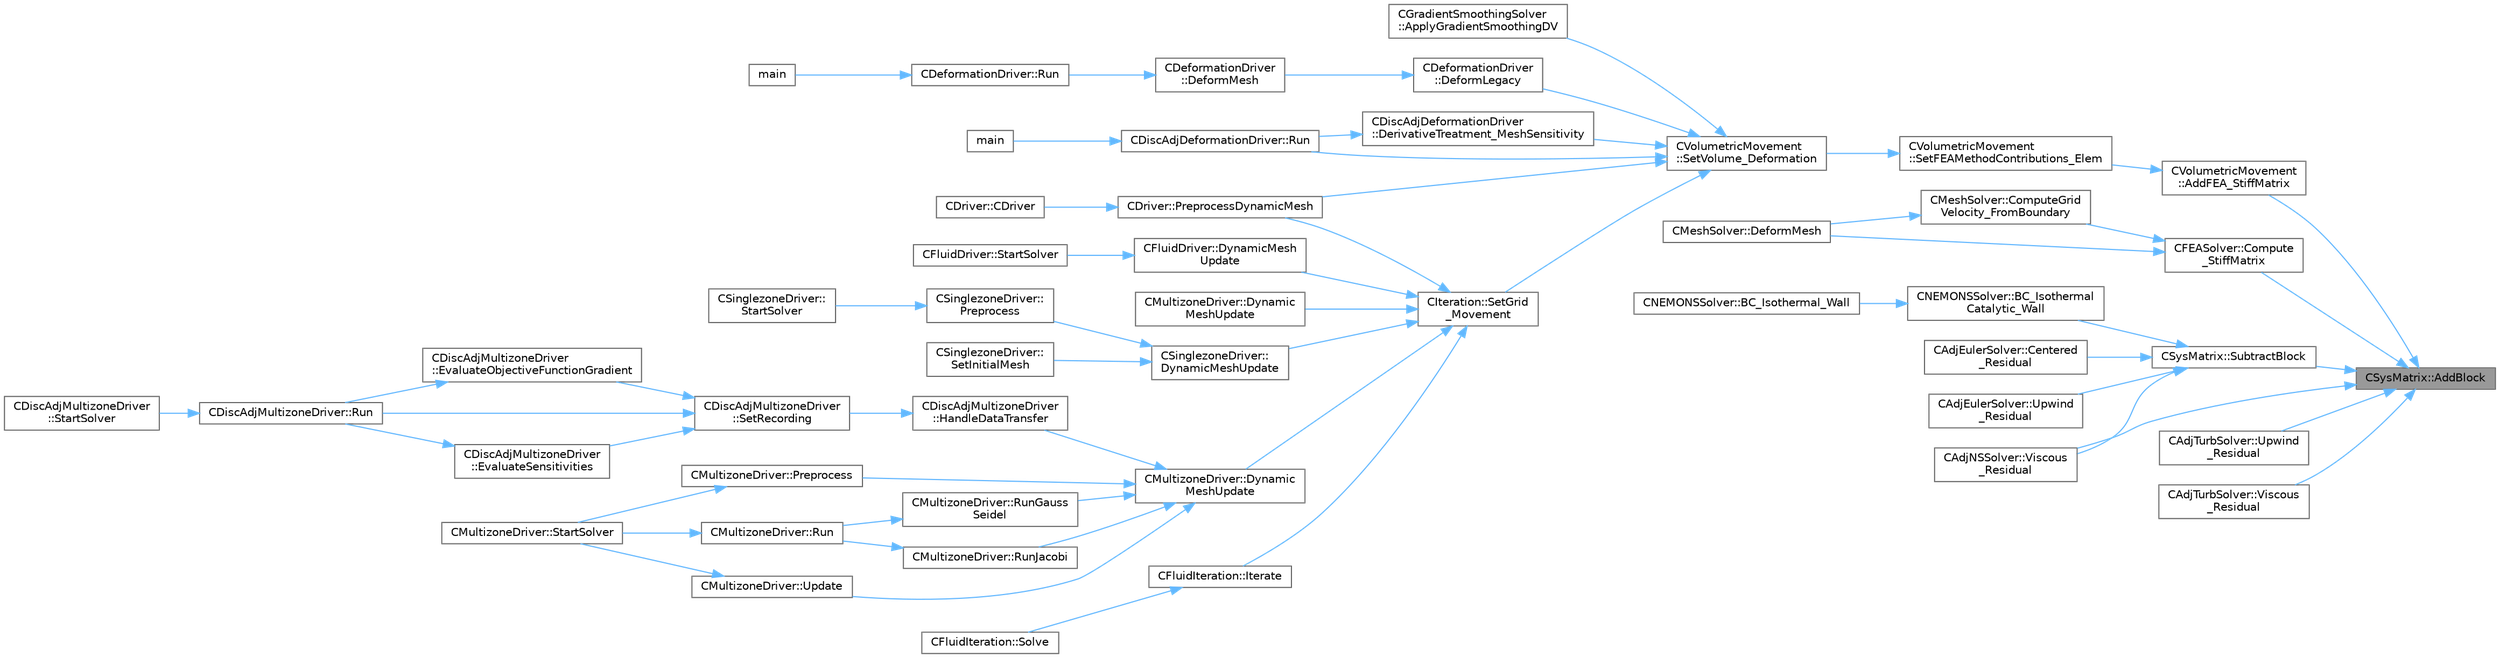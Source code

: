 digraph "CSysMatrix::AddBlock"
{
 // LATEX_PDF_SIZE
  bgcolor="transparent";
  edge [fontname=Helvetica,fontsize=10,labelfontname=Helvetica,labelfontsize=10];
  node [fontname=Helvetica,fontsize=10,shape=box,height=0.2,width=0.4];
  rankdir="RL";
  Node1 [id="Node000001",label="CSysMatrix::AddBlock",height=0.2,width=0.4,color="gray40", fillcolor="grey60", style="filled", fontcolor="black",tooltip="Add a scaled block (in flat format) to the sparse matrix (see SetBlock)."];
  Node1 -> Node2 [id="edge1_Node000001_Node000002",dir="back",color="steelblue1",style="solid",tooltip=" "];
  Node2 [id="Node000002",label="CVolumetricMovement\l::AddFEA_StiffMatrix",height=0.2,width=0.4,color="grey40", fillcolor="white", style="filled",URL="$classCVolumetricMovement.html#ac6ce7aa6302e773340d0c0d5bc871356",tooltip="Add the stiffness matrix for a 2-D triangular element to the global stiffness matrix for the entire m..."];
  Node2 -> Node3 [id="edge2_Node000002_Node000003",dir="back",color="steelblue1",style="solid",tooltip=" "];
  Node3 [id="Node000003",label="CVolumetricMovement\l::SetFEAMethodContributions_Elem",height=0.2,width=0.4,color="grey40", fillcolor="white", style="filled",URL="$classCVolumetricMovement.html#ad26b11c08de25982c8f254d465d244bb",tooltip="Compute the stiffness matrix for grid deformation using spring analogy."];
  Node3 -> Node4 [id="edge3_Node000003_Node000004",dir="back",color="steelblue1",style="solid",tooltip=" "];
  Node4 [id="Node000004",label="CVolumetricMovement\l::SetVolume_Deformation",height=0.2,width=0.4,color="grey40", fillcolor="white", style="filled",URL="$classCVolumetricMovement.html#a96c9dadafe051a2479ef4ec4b51adb04",tooltip="Grid deformation using the spring analogy method."];
  Node4 -> Node5 [id="edge4_Node000004_Node000005",dir="back",color="steelblue1",style="solid",tooltip=" "];
  Node5 [id="Node000005",label="CGradientSmoothingSolver\l::ApplyGradientSmoothingDV",height=0.2,width=0.4,color="grey40", fillcolor="white", style="filled",URL="$classCGradientSmoothingSolver.html#a443fb04934697664cd7defae114e6ef4",tooltip="All steps required for smoothing the whole system on DV level in an iterative way."];
  Node4 -> Node6 [id="edge5_Node000004_Node000006",dir="back",color="steelblue1",style="solid",tooltip=" "];
  Node6 [id="Node000006",label="CDeformationDriver\l::DeformLegacy",height=0.2,width=0.4,color="grey40", fillcolor="white", style="filled",URL="$classCDeformationDriver.html#a3a78157ae57334880516fa9b84b81c0a",tooltip="Mesh deformation based on legacy implementation."];
  Node6 -> Node7 [id="edge6_Node000006_Node000007",dir="back",color="steelblue1",style="solid",tooltip=" "];
  Node7 [id="Node000007",label="CDeformationDriver\l::DeformMesh",height=0.2,width=0.4,color="grey40", fillcolor="white", style="filled",URL="$classCDeformationDriver.html#a65c57fd20981a9d24e54421f381e0570",tooltip="Mesh deformation based on linear elasticity solver (CMeshSolver)."];
  Node7 -> Node8 [id="edge7_Node000007_Node000008",dir="back",color="steelblue1",style="solid",tooltip=" "];
  Node8 [id="Node000008",label="CDeformationDriver::Run",height=0.2,width=0.4,color="grey40", fillcolor="white", style="filled",URL="$classCDeformationDriver.html#aa6da6453a3790a001ed9cb135926e107",tooltip="Launch the driver computation."];
  Node8 -> Node9 [id="edge8_Node000008_Node000009",dir="back",color="steelblue1",style="solid",tooltip=" "];
  Node9 [id="Node000009",label="main",height=0.2,width=0.4,color="grey40", fillcolor="white", style="filled",URL="$SU2__DEF_8cpp.html#a0ddf1224851353fc92bfbff6f499fa97",tooltip=" "];
  Node4 -> Node10 [id="edge9_Node000004_Node000010",dir="back",color="steelblue1",style="solid",tooltip=" "];
  Node10 [id="Node000010",label="CDiscAdjDeformationDriver\l::DerivativeTreatment_MeshSensitivity",height=0.2,width=0.4,color="grey40", fillcolor="white", style="filled",URL="$classCDiscAdjDeformationDriver.html#af5515939a522d7ce41d1ba12be83c55b",tooltip="Treatment of derivatives with the Sobolev smoothing solver."];
  Node10 -> Node11 [id="edge10_Node000010_Node000011",dir="back",color="steelblue1",style="solid",tooltip=" "];
  Node11 [id="Node000011",label="CDiscAdjDeformationDriver::Run",height=0.2,width=0.4,color="grey40", fillcolor="white", style="filled",URL="$classCDiscAdjDeformationDriver.html#adb51f9096356607d6f48c05891dec0cb",tooltip="Launch the driver computation."];
  Node11 -> Node12 [id="edge11_Node000011_Node000012",dir="back",color="steelblue1",style="solid",tooltip=" "];
  Node12 [id="Node000012",label="main",height=0.2,width=0.4,color="grey40", fillcolor="white", style="filled",URL="$SU2__DOT_8cpp.html#a0ddf1224851353fc92bfbff6f499fa97",tooltip=" "];
  Node4 -> Node13 [id="edge12_Node000004_Node000013",dir="back",color="steelblue1",style="solid",tooltip=" "];
  Node13 [id="Node000013",label="CDriver::PreprocessDynamicMesh",height=0.2,width=0.4,color="grey40", fillcolor="white", style="filled",URL="$classCDriver.html#a1c1a52f57d73376cd2e95e730274a6ae",tooltip="GridMovement_Preprocessing."];
  Node13 -> Node14 [id="edge13_Node000013_Node000014",dir="back",color="steelblue1",style="solid",tooltip=" "];
  Node14 [id="Node000014",label="CDriver::CDriver",height=0.2,width=0.4,color="grey40", fillcolor="white", style="filled",URL="$classCDriver.html#a3fca4a013a6efa9bbb38fe78a86b5f3d",tooltip="Constructor of the class."];
  Node4 -> Node11 [id="edge14_Node000004_Node000011",dir="back",color="steelblue1",style="solid",tooltip=" "];
  Node4 -> Node15 [id="edge15_Node000004_Node000015",dir="back",color="steelblue1",style="solid",tooltip=" "];
  Node15 [id="Node000015",label="CIteration::SetGrid\l_Movement",height=0.2,width=0.4,color="grey40", fillcolor="white", style="filled",URL="$classCIteration.html#a7b36785762f6b0c214569b185b858b6c",tooltip="Updates the positions and grid velocities for dynamic meshes between physical time steps."];
  Node15 -> Node16 [id="edge16_Node000015_Node000016",dir="back",color="steelblue1",style="solid",tooltip=" "];
  Node16 [id="Node000016",label="CFluidDriver::DynamicMesh\lUpdate",height=0.2,width=0.4,color="grey40", fillcolor="white", style="filled",URL="$classCFluidDriver.html#a169667db03c0f4e2511d23a8a29280f6",tooltip="Perform a dynamic mesh deformation, included grid velocity computation and the update of the multi-gr..."];
  Node16 -> Node17 [id="edge17_Node000016_Node000017",dir="back",color="steelblue1",style="solid",tooltip=" "];
  Node17 [id="Node000017",label="CFluidDriver::StartSolver",height=0.2,width=0.4,color="grey40", fillcolor="white", style="filled",URL="$classCFluidDriver.html#aa0139a1e26f43f0154854c9f99ded978",tooltip="Launch the computation for all zones and all physics."];
  Node15 -> Node18 [id="edge18_Node000015_Node000018",dir="back",color="steelblue1",style="solid",tooltip=" "];
  Node18 [id="Node000018",label="CMultizoneDriver::Dynamic\lMeshUpdate",height=0.2,width=0.4,color="grey40", fillcolor="white", style="filled",URL="$classCMultizoneDriver.html#a53ec5acb13bb0e897515e098b11b10ac",tooltip="Perform a dynamic mesh deformation, included grid velocity computation and the update of the multigri..."];
  Node15 -> Node19 [id="edge19_Node000015_Node000019",dir="back",color="steelblue1",style="solid",tooltip=" "];
  Node19 [id="Node000019",label="CSinglezoneDriver::\lDynamicMeshUpdate",height=0.2,width=0.4,color="grey40", fillcolor="white", style="filled",URL="$classCSinglezoneDriver.html#a2f88f82c3b958d60452d5513daf5c128",tooltip="Perform a dynamic mesh deformation, included grid velocity computation and the update of the multigri..."];
  Node19 -> Node20 [id="edge20_Node000019_Node000020",dir="back",color="steelblue1",style="solid",tooltip=" "];
  Node20 [id="Node000020",label="CSinglezoneDriver::\lPreprocess",height=0.2,width=0.4,color="grey40", fillcolor="white", style="filled",URL="$classCSinglezoneDriver.html#a0b2c8c9b257915d6b19d72014f3bb82a",tooltip="Preprocess the single-zone iteration."];
  Node20 -> Node21 [id="edge21_Node000020_Node000021",dir="back",color="steelblue1",style="solid",tooltip=" "];
  Node21 [id="Node000021",label="CSinglezoneDriver::\lStartSolver",height=0.2,width=0.4,color="grey40", fillcolor="white", style="filled",URL="$classCSinglezoneDriver.html#ac98c6acfe034381fb3b77c6753c4d734",tooltip="[Overload] Launch the computation for single-zone problems."];
  Node19 -> Node22 [id="edge22_Node000019_Node000022",dir="back",color="steelblue1",style="solid",tooltip=" "];
  Node22 [id="Node000022",label="CSinglezoneDriver::\lSetInitialMesh",height=0.2,width=0.4,color="grey40", fillcolor="white", style="filled",URL="$classCSinglezoneDriver.html#aec7315f833718d3f1ac6c2fb2b2a661b",tooltip="Perform a mesh deformation as initial condition."];
  Node15 -> Node23 [id="edge23_Node000015_Node000023",dir="back",color="steelblue1",style="solid",tooltip=" "];
  Node23 [id="Node000023",label="CMultizoneDriver::Dynamic\lMeshUpdate",height=0.2,width=0.4,color="grey40", fillcolor="white", style="filled",URL="$classCMultizoneDriver.html#a9369ae70a2e529fa81cef90c3857f1c7",tooltip="Perform a dynamic mesh deformation, including grid velocity computation and update of the multigrid s..."];
  Node23 -> Node24 [id="edge24_Node000023_Node000024",dir="back",color="steelblue1",style="solid",tooltip=" "];
  Node24 [id="Node000024",label="CDiscAdjMultizoneDriver\l::HandleDataTransfer",height=0.2,width=0.4,color="grey40", fillcolor="white", style="filled",URL="$classCDiscAdjMultizoneDriver.html#ab33de05a7a1f77dcf60014a4a35dd4f1",tooltip="Transfer data between zones and update grids when required."];
  Node24 -> Node25 [id="edge25_Node000024_Node000025",dir="back",color="steelblue1",style="solid",tooltip=" "];
  Node25 [id="Node000025",label="CDiscAdjMultizoneDriver\l::SetRecording",height=0.2,width=0.4,color="grey40", fillcolor="white", style="filled",URL="$classCDiscAdjMultizoneDriver.html#a6858d2798084ac58973760b98cbc268d",tooltip="Record one iteration of the primal problem within each zone."];
  Node25 -> Node26 [id="edge26_Node000025_Node000026",dir="back",color="steelblue1",style="solid",tooltip=" "];
  Node26 [id="Node000026",label="CDiscAdjMultizoneDriver\l::EvaluateObjectiveFunctionGradient",height=0.2,width=0.4,color="grey40", fillcolor="white", style="filled",URL="$classCDiscAdjMultizoneDriver.html#a7a644ee8fc2141f2083b91afd2cab856",tooltip="Evaluate the gradient of the objective function and add to \"External\"."];
  Node26 -> Node27 [id="edge27_Node000026_Node000027",dir="back",color="steelblue1",style="solid",tooltip=" "];
  Node27 [id="Node000027",label="CDiscAdjMultizoneDriver::Run",height=0.2,width=0.4,color="grey40", fillcolor="white", style="filled",URL="$classCDiscAdjMultizoneDriver.html#af996aecdb6d20aa4fc81c9b67295abf5",tooltip="[Overload] Run an discrete adjoint update of all solvers within multiple zones."];
  Node27 -> Node28 [id="edge28_Node000027_Node000028",dir="back",color="steelblue1",style="solid",tooltip=" "];
  Node28 [id="Node000028",label="CDiscAdjMultizoneDriver\l::StartSolver",height=0.2,width=0.4,color="grey40", fillcolor="white", style="filled",URL="$classCDiscAdjMultizoneDriver.html#a75de0a1a482ceeed4301a384f1515092",tooltip="[Overload] Launch the computation for discrete adjoint multizone problems."];
  Node25 -> Node29 [id="edge29_Node000025_Node000029",dir="back",color="steelblue1",style="solid",tooltip=" "];
  Node29 [id="Node000029",label="CDiscAdjMultizoneDriver\l::EvaluateSensitivities",height=0.2,width=0.4,color="grey40", fillcolor="white", style="filled",URL="$classCDiscAdjMultizoneDriver.html#a9d998fae109427a1061069800ad931c3",tooltip="Evaluate sensitivites for the current adjoint solution and output files."];
  Node29 -> Node27 [id="edge30_Node000029_Node000027",dir="back",color="steelblue1",style="solid",tooltip=" "];
  Node25 -> Node27 [id="edge31_Node000025_Node000027",dir="back",color="steelblue1",style="solid",tooltip=" "];
  Node23 -> Node30 [id="edge32_Node000023_Node000030",dir="back",color="steelblue1",style="solid",tooltip=" "];
  Node30 [id="Node000030",label="CMultizoneDriver::Preprocess",height=0.2,width=0.4,color="grey40", fillcolor="white", style="filled",URL="$classCMultizoneDriver.html#a92c39c3bdad3f83c17e7bdf8acbfe0f7",tooltip="Preprocess the multizone iteration."];
  Node30 -> Node31 [id="edge33_Node000030_Node000031",dir="back",color="steelblue1",style="solid",tooltip=" "];
  Node31 [id="Node000031",label="CMultizoneDriver::StartSolver",height=0.2,width=0.4,color="grey40", fillcolor="white", style="filled",URL="$classCMultizoneDriver.html#a48545e4827cc34298f792995e06d90dd",tooltip="[Overload] Launch the computation for multizone problems."];
  Node23 -> Node32 [id="edge34_Node000023_Node000032",dir="back",color="steelblue1",style="solid",tooltip=" "];
  Node32 [id="Node000032",label="CMultizoneDriver::RunGauss\lSeidel",height=0.2,width=0.4,color="grey40", fillcolor="white", style="filled",URL="$classCMultizoneDriver.html#a264bb90660193f4c197a3b64df8ccb22",tooltip="Run a Block Gauss-Seidel iteration in all physical zones."];
  Node32 -> Node33 [id="edge35_Node000032_Node000033",dir="back",color="steelblue1",style="solid",tooltip=" "];
  Node33 [id="Node000033",label="CMultizoneDriver::Run",height=0.2,width=0.4,color="grey40", fillcolor="white", style="filled",URL="$classCMultizoneDriver.html#abe9df84668f2019fb5e1921752994dea",tooltip="Solves one time iteration."];
  Node33 -> Node31 [id="edge36_Node000033_Node000031",dir="back",color="steelblue1",style="solid",tooltip=" "];
  Node23 -> Node34 [id="edge37_Node000023_Node000034",dir="back",color="steelblue1",style="solid",tooltip=" "];
  Node34 [id="Node000034",label="CMultizoneDriver::RunJacobi",height=0.2,width=0.4,color="grey40", fillcolor="white", style="filled",URL="$classCMultizoneDriver.html#a6a3c67903b810b5cd8c392691ff2e86e",tooltip="Run a Block-Jacobi iteration in all physical zones."];
  Node34 -> Node33 [id="edge38_Node000034_Node000033",dir="back",color="steelblue1",style="solid",tooltip=" "];
  Node23 -> Node35 [id="edge39_Node000023_Node000035",dir="back",color="steelblue1",style="solid",tooltip=" "];
  Node35 [id="Node000035",label="CMultizoneDriver::Update",height=0.2,width=0.4,color="grey40", fillcolor="white", style="filled",URL="$classCMultizoneDriver.html#a0bb9caf0b5fea8d01e714577b0974466",tooltip="Update the dual-time solution within multiple zones."];
  Node35 -> Node31 [id="edge40_Node000035_Node000031",dir="back",color="steelblue1",style="solid",tooltip=" "];
  Node15 -> Node36 [id="edge41_Node000015_Node000036",dir="back",color="steelblue1",style="solid",tooltip=" "];
  Node36 [id="Node000036",label="CFluidIteration::Iterate",height=0.2,width=0.4,color="grey40", fillcolor="white", style="filled",URL="$classCFluidIteration.html#a9ce0d8765aff42207afcd2c9ab6f71d8",tooltip="Perform a single iteration of the fluid system."];
  Node36 -> Node37 [id="edge42_Node000036_Node000037",dir="back",color="steelblue1",style="solid",tooltip=" "];
  Node37 [id="Node000037",label="CFluidIteration::Solve",height=0.2,width=0.4,color="grey40", fillcolor="white", style="filled",URL="$classCFluidIteration.html#ae4c454356af70246063fdcba4accb068",tooltip="Iterate the fluid system for a number of Inner_Iter iterations."];
  Node15 -> Node13 [id="edge43_Node000015_Node000013",dir="back",color="steelblue1",style="solid",tooltip=" "];
  Node1 -> Node38 [id="edge44_Node000001_Node000038",dir="back",color="steelblue1",style="solid",tooltip=" "];
  Node38 [id="Node000038",label="CFEASolver::Compute\l_StiffMatrix",height=0.2,width=0.4,color="grey40", fillcolor="white", style="filled",URL="$classCFEASolver.html#a41f284021cb1f0d145d632adb7ad5342",tooltip="Compute the stiffness matrix of the problem."];
  Node38 -> Node39 [id="edge45_Node000038_Node000039",dir="back",color="steelblue1",style="solid",tooltip=" "];
  Node39 [id="Node000039",label="CMeshSolver::ComputeGrid\lVelocity_FromBoundary",height=0.2,width=0.4,color="grey40", fillcolor="white", style="filled",URL="$classCMeshSolver.html#a0dde897c2a1bc27f95c5da3bb30e5c33",tooltip="Compute the grid velocity form the velocity at deformable boundary."];
  Node39 -> Node40 [id="edge46_Node000039_Node000040",dir="back",color="steelblue1",style="solid",tooltip=" "];
  Node40 [id="Node000040",label="CMeshSolver::DeformMesh",height=0.2,width=0.4,color="grey40", fillcolor="white", style="filled",URL="$classCMeshSolver.html#a573e4ddd63b680f5705f402ec317820b",tooltip="Grid deformation using the linear elasticity equations."];
  Node38 -> Node40 [id="edge47_Node000038_Node000040",dir="back",color="steelblue1",style="solid",tooltip=" "];
  Node1 -> Node41 [id="edge48_Node000001_Node000041",dir="back",color="steelblue1",style="solid",tooltip=" "];
  Node41 [id="Node000041",label="CSysMatrix::SubtractBlock",height=0.2,width=0.4,color="grey40", fillcolor="white", style="filled",URL="$classCSysMatrix.html#aaa63a679856fad3b4e76f9085b0ca40f",tooltip="Subtracts the specified block to the sparse matrix (see AddBlock)."];
  Node41 -> Node42 [id="edge49_Node000041_Node000042",dir="back",color="steelblue1",style="solid",tooltip=" "];
  Node42 [id="Node000042",label="CNEMONSSolver::BC_Isothermal\lCatalytic_Wall",height=0.2,width=0.4,color="grey40", fillcolor="white", style="filled",URL="$classCNEMONSSolver.html#ae3d2c5f1c94cb3d01b7f351ce3105f31",tooltip="Impose the Navier-Stokes boundary condition (strong)."];
  Node42 -> Node43 [id="edge50_Node000042_Node000043",dir="back",color="steelblue1",style="solid",tooltip=" "];
  Node43 [id="Node000043",label="CNEMONSSolver::BC_Isothermal_Wall",height=0.2,width=0.4,color="grey40", fillcolor="white", style="filled",URL="$classCNEMONSSolver.html#a8c6c80e6e8f2aed2ff80c78a8e5aec9e",tooltip="Generic implementation of the isothermal wall."];
  Node41 -> Node44 [id="edge51_Node000041_Node000044",dir="back",color="steelblue1",style="solid",tooltip=" "];
  Node44 [id="Node000044",label="CAdjEulerSolver::Centered\l_Residual",height=0.2,width=0.4,color="grey40", fillcolor="white", style="filled",URL="$classCAdjEulerSolver.html#a30bdc57d4bd18b22b3f07772f5ea8a99",tooltip="Compute the spatial integration using a centered scheme for the adjoint equations."];
  Node41 -> Node45 [id="edge52_Node000041_Node000045",dir="back",color="steelblue1",style="solid",tooltip=" "];
  Node45 [id="Node000045",label="CAdjEulerSolver::Upwind\l_Residual",height=0.2,width=0.4,color="grey40", fillcolor="white", style="filled",URL="$classCAdjEulerSolver.html#a27f05ad7c19b238efda73a2866c4b9b7",tooltip="Compute the spatial integration using a upwind scheme."];
  Node41 -> Node46 [id="edge53_Node000041_Node000046",dir="back",color="steelblue1",style="solid",tooltip=" "];
  Node46 [id="Node000046",label="CAdjNSSolver::Viscous\l_Residual",height=0.2,width=0.4,color="grey40", fillcolor="white", style="filled",URL="$classCAdjNSSolver.html#a87064a324dd57b715155f405fc0804fc",tooltip="Compute the viscous residuals for the adjoint equation."];
  Node1 -> Node47 [id="edge54_Node000001_Node000047",dir="back",color="steelblue1",style="solid",tooltip=" "];
  Node47 [id="Node000047",label="CAdjTurbSolver::Upwind\l_Residual",height=0.2,width=0.4,color="grey40", fillcolor="white", style="filled",URL="$classCAdjTurbSolver.html#a35c455d0c7d407c79fc7e789812bd020",tooltip="Compute the spatial integration using a upwind scheme."];
  Node1 -> Node46 [id="edge55_Node000001_Node000046",dir="back",color="steelblue1",style="solid",tooltip=" "];
  Node1 -> Node48 [id="edge56_Node000001_Node000048",dir="back",color="steelblue1",style="solid",tooltip=" "];
  Node48 [id="Node000048",label="CAdjTurbSolver::Viscous\l_Residual",height=0.2,width=0.4,color="grey40", fillcolor="white", style="filled",URL="$classCAdjTurbSolver.html#a7a5247a1cc0a32dd690fc4881fadd999",tooltip="Compute the viscous residuals for the turbulent adjoint equation."];
}
